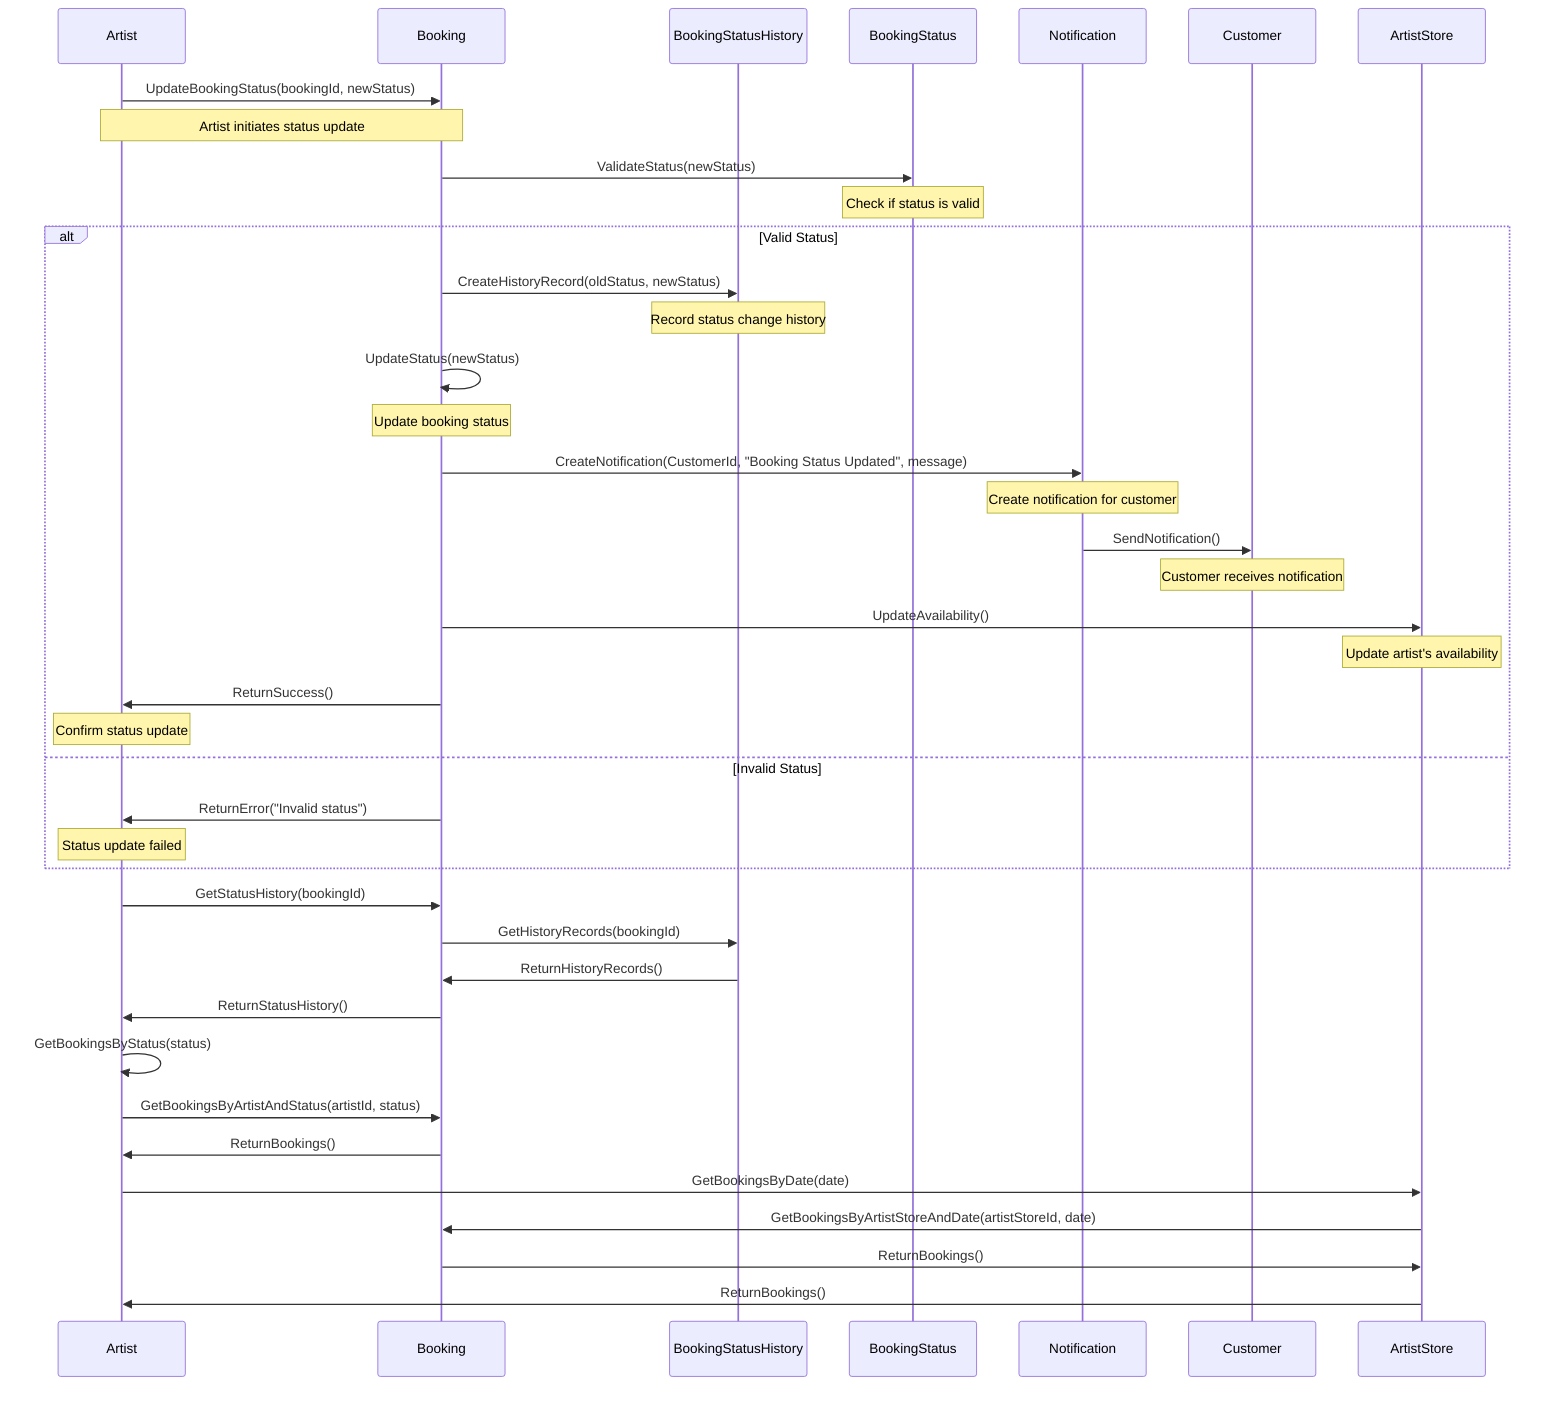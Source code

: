 sequenceDiagram
    participant A as Artist
    participant B as Booking
    participant BSH as BookingStatusHistory
    participant BS as BookingStatus
    participant N as Notification
    participant C as Customer
    participant AS as ArtistStore

    %% Main flow: Artist updates booking status
    A->>B: UpdateBookingStatus(bookingId, newStatus)
    Note over A,B: Artist initiates status update
    
    B->>BS: ValidateStatus(newStatus)
    Note over BS: Check if status is valid
    
    alt Valid Status
        B->>BSH: CreateHistoryRecord(oldStatus, newStatus)
        Note over BSH: Record status change history
        
        B->>B: UpdateStatus(newStatus)
        Note over B: Update booking status
        
        B->>N: CreateNotification(CustomerId, "Booking Status Updated", message)
        Note over N: Create notification for customer
        
        N->>C: SendNotification()
        Note over C: Customer receives notification
        
        B->>AS: UpdateAvailability()
        Note over AS: Update artist's availability
        
        B->>A: ReturnSuccess()
        Note over A: Confirm status update
    else Invalid Status
        B->>A: ReturnError("Invalid status")
        Note over A: Status update failed
    end
    
    %% Alternative flow: Get booking status history
    A->>B: GetStatusHistory(bookingId)
    B->>BSH: GetHistoryRecords(bookingId)
    BSH->>B: ReturnHistoryRecords()
    B->>A: ReturnStatusHistory()
    
    %% Alternative flow: Get bookings by status
    A->>A: GetBookingsByStatus(status)
    A->>B: GetBookingsByArtistAndStatus(artistId, status)
    B->>A: ReturnBookings()
    
    %% Alternative flow: Get bookings by date
    A->>AS: GetBookingsByDate(date)
    AS->>B: GetBookingsByArtistStoreAndDate(artistStoreId, date)
    B->>AS: ReturnBookings()
    AS->>A: ReturnBookings()